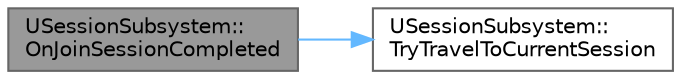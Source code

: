 digraph "USessionSubsystem::OnJoinSessionCompleted"
{
 // LATEX_PDF_SIZE
  bgcolor="transparent";
  edge [fontname=Helvetica,fontsize=10,labelfontname=Helvetica,labelfontsize=10];
  node [fontname=Helvetica,fontsize=10,shape=box,height=0.2,width=0.4];
  rankdir="LR";
  Node1 [id="Node000001",label="USessionSubsystem::\lOnJoinSessionCompleted",height=0.2,width=0.4,color="gray40", fillcolor="grey60", style="filled", fontcolor="black",tooltip=" "];
  Node1 -> Node2 [id="edge2_Node000001_Node000002",color="steelblue1",style="solid",tooltip=" "];
  Node2 [id="Node000002",label="USessionSubsystem::\lTryTravelToCurrentSession",height=0.2,width=0.4,color="grey40", fillcolor="white", style="filled",URL="$class_u_session_subsystem.html#a1c911c79f753db160734cad25ef8df82",tooltip=" "];
}

